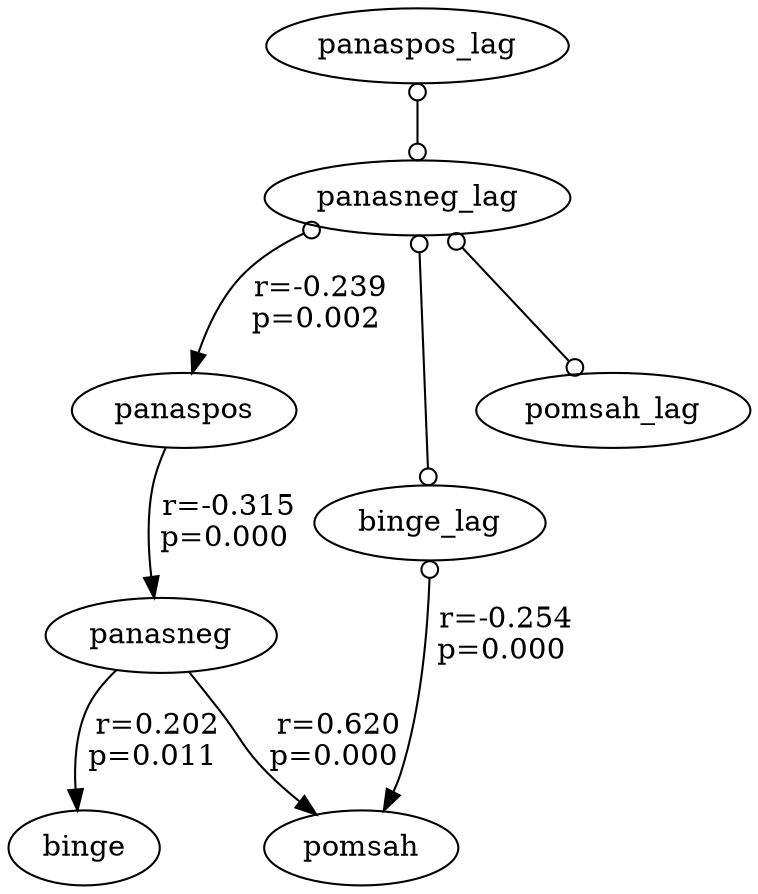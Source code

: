 digraph G {
	panasneg -> binge [ dir=forward label=" r=0.202
p=0.011"]
	panasneg -> pomsah [ dir=forward label=" r=0.620
p=0.000"]
	panaspos -> panasneg [ dir=forward label=" r=-0.315
p=0.000"]
	binge_lag -> pomsah [ dir=both arrowtail=odot label=" r=-0.254
p=0.000"]
	panasneg_lag -> binge_lag [ dir=both arrowhead=odot arrowtail=odot ]
	panasneg_lag -> panaspos [ dir=both arrowtail=odot label=" r=-0.239
p=0.002"]
	panasneg_lag -> pomsah_lag [ dir=both arrowhead=odot arrowtail=odot ]
	panaspos_lag -> panasneg_lag [ dir=both arrowhead=odot arrowtail=odot ]
}

